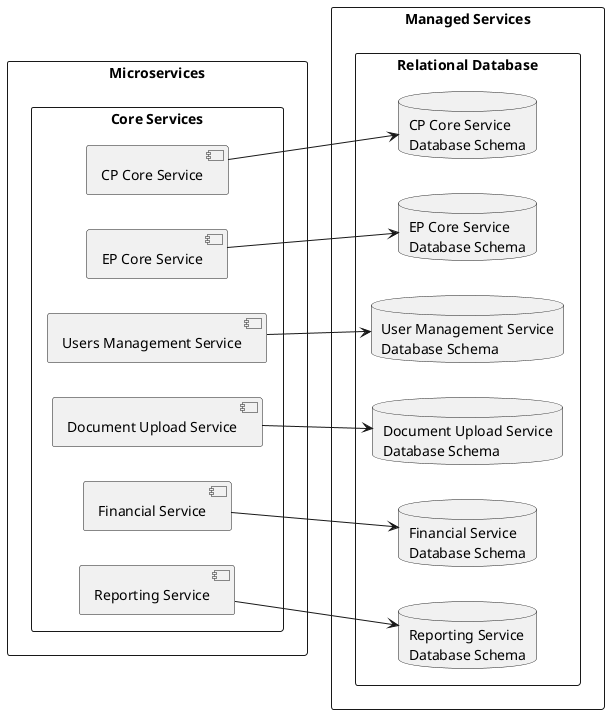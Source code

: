 @startuml
left to right direction
rectangle "Managed Services" {
  rectangle "Relational Database" {
    database "CP Core Service\nDatabase Schema" as CpCoreSchema
    database "EP Core Service\nDatabase Schema" as EpCoreSchema
    database "User Management Service\nDatabase Schema" as UserSchema
    database "Document Upload Service\nDatabase Schema" as UploadSchema
    database "Financial Service\nDatabase Schema" as FinancialSchema
    database "Reporting Service\nDatabase Schema" as ReportingSchema
  }
}
rectangle "Microservices" {
  rectangle "Core Services" as Core {
    [CP Core Service] as CpCore
    [EP Core Service] as EpCore
    [Users Management Service] as User
    [Document Upload Service] as Upload
    [Financial Service] as Financial
    [Reporting Service] as Reporting
  }
  CpCore -down-> CpCoreSchema
  EpCore -down-> EpCoreSchema
  User -down-> UserSchema
  Upload -down-> UploadSchema
  Financial -down-> FinancialSchema
  Reporting -down-> ReportingSchema
}
@enduml